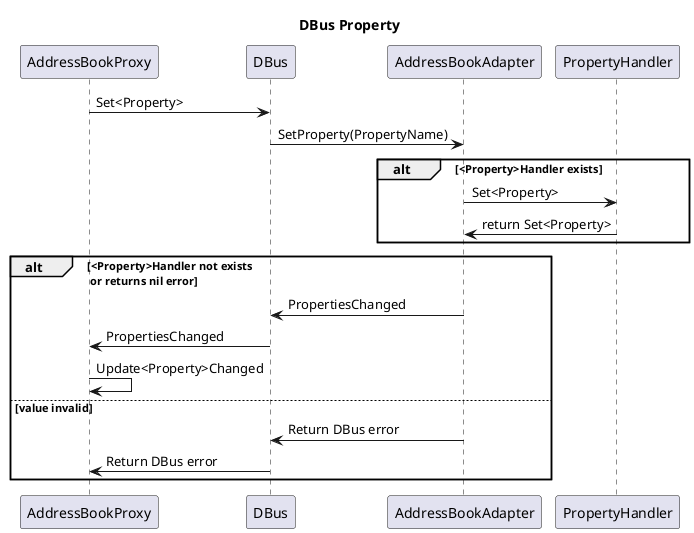 @startuml
title DBus Property 
AddressBookProxy -> DBus: Set<Property>
AddressBookAdapter <- DBus: SetProperty(PropertyName)
alt <Property>Handler exists
AddressBookAdapter ->  PropertyHandler: Set<Property>
PropertyHandler -> AddressBookAdapter: return Set<Property>
end
alt <Property>Handler not exists \n or returns nil error
AddressBookAdapter -> DBus: PropertiesChanged
DBus -> AddressBookProxy: PropertiesChanged 
AddressBookProxy -> AddressBookProxy: Update<Property>Changed
else value invalid
AddressBookAdapter -> DBus: Return DBus error
DBus -> AddressBookProxy: Return DBus error
end
@enduml